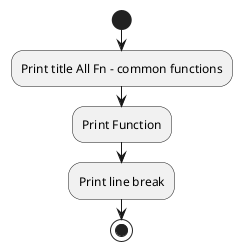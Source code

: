 @startuml
start
:Print title All Fn - common functions;
:Print Function;
:Print line break;
stop
@enduml